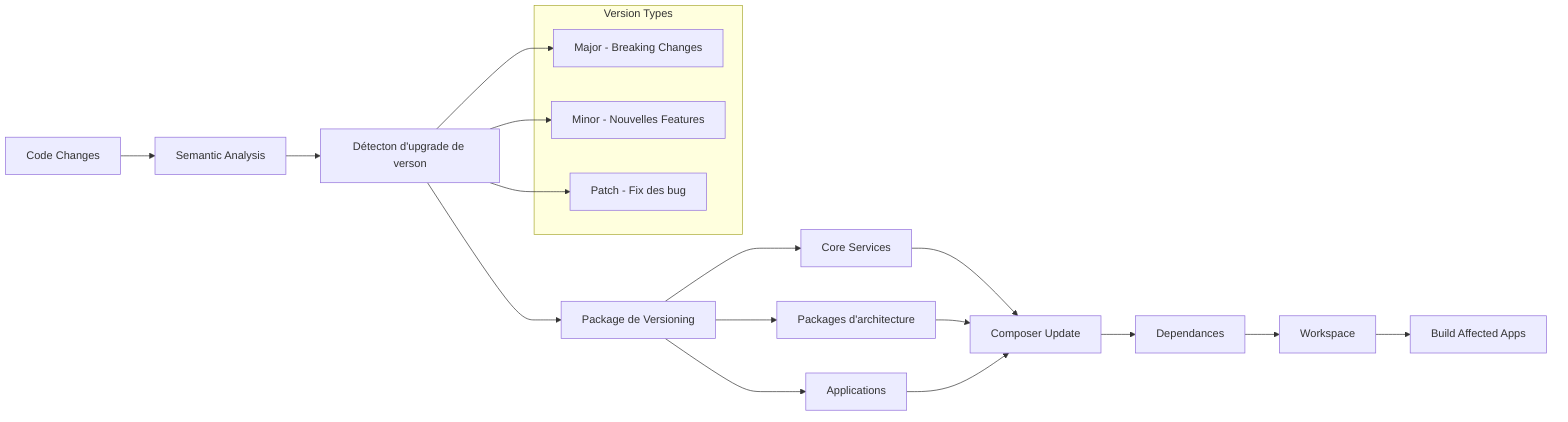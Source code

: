 graph LR
    A["Code Changes"] --> B["Semantic Analysis"]
    B --> C["Détecton d'upgrade de verson"]
    C --> D["Package de Versioning"]
    
    D --> E["Core Services"]
    D --> F["Packages d'architecture"]
    D --> G["Applications"]
    
    E --> H["Composer Update"]
    F --> H
    G --> H
    
    H --> I["Dependances"]
    I --> J["Workspace"]
    J --> K["Build Affected Apps"]
    
    subgraph "Version Types"
        L["Major - Breaking Changes"]
        M["Minor - Nouvelles Features"]
        N["Patch - Fix des bug"]
    end
    
    C --> L
    C --> M
    C --> N